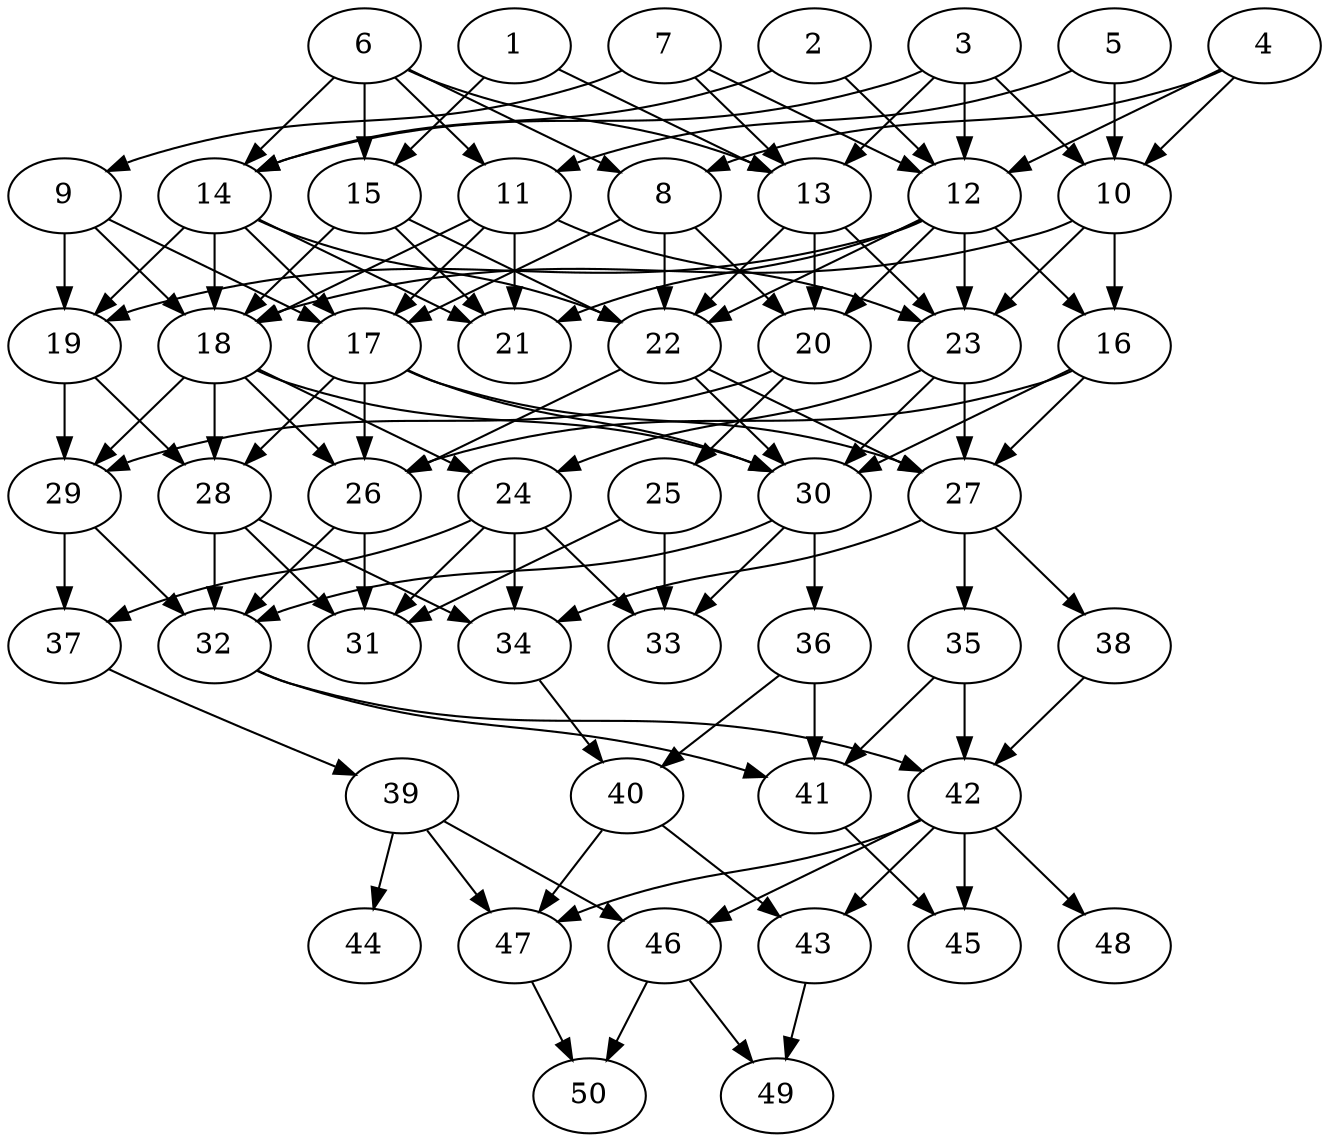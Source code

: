 // DAG automatically generated by daggen at Thu Oct  3 14:07:58 2019
// ./daggen --dot -n 50 --ccr 0.4 --fat 0.5 --regular 0.5 --density 0.6 --mindata 5242880 --maxdata 52428800 
digraph G {
  1 [size="111582720", alpha="0.06", expect_size="44633088"] 
  1 -> 13 [size ="44633088"]
  1 -> 15 [size ="44633088"]
  2 [size="84766720", alpha="0.10", expect_size="33906688"] 
  2 -> 12 [size ="33906688"]
  2 -> 14 [size ="33906688"]
  3 [size="57740800", alpha="0.19", expect_size="23096320"] 
  3 -> 10 [size ="23096320"]
  3 -> 12 [size ="23096320"]
  3 -> 13 [size ="23096320"]
  3 -> 14 [size ="23096320"]
  4 [size="20462080", alpha="0.19", expect_size="8184832"] 
  4 -> 8 [size ="8184832"]
  4 -> 10 [size ="8184832"]
  4 -> 12 [size ="8184832"]
  5 [size="122816000", alpha="0.07", expect_size="49126400"] 
  5 -> 10 [size ="49126400"]
  5 -> 11 [size ="49126400"]
  6 [size="37358080", alpha="0.13", expect_size="14943232"] 
  6 -> 8 [size ="14943232"]
  6 -> 11 [size ="14943232"]
  6 -> 13 [size ="14943232"]
  6 -> 14 [size ="14943232"]
  6 -> 15 [size ="14943232"]
  7 [size="13847040", alpha="0.00", expect_size="5538816"] 
  7 -> 9 [size ="5538816"]
  7 -> 12 [size ="5538816"]
  7 -> 13 [size ="5538816"]
  8 [size="83215360", alpha="0.11", expect_size="33286144"] 
  8 -> 17 [size ="33286144"]
  8 -> 20 [size ="33286144"]
  8 -> 22 [size ="33286144"]
  9 [size="56117760", alpha="0.02", expect_size="22447104"] 
  9 -> 17 [size ="22447104"]
  9 -> 18 [size ="22447104"]
  9 -> 19 [size ="22447104"]
  10 [size="26165760", alpha="0.10", expect_size="10466304"] 
  10 -> 16 [size ="10466304"]
  10 -> 18 [size ="10466304"]
  10 -> 23 [size ="10466304"]
  11 [size="83929600", alpha="0.06", expect_size="33571840"] 
  11 -> 17 [size ="33571840"]
  11 -> 18 [size ="33571840"]
  11 -> 21 [size ="33571840"]
  11 -> 23 [size ="33571840"]
  12 [size="116784640", alpha="0.04", expect_size="46713856"] 
  12 -> 16 [size ="46713856"]
  12 -> 19 [size ="46713856"]
  12 -> 20 [size ="46713856"]
  12 -> 21 [size ="46713856"]
  12 -> 22 [size ="46713856"]
  12 -> 23 [size ="46713856"]
  13 [size="59768320", alpha="0.14", expect_size="23907328"] 
  13 -> 20 [size ="23907328"]
  13 -> 22 [size ="23907328"]
  13 -> 23 [size ="23907328"]
  14 [size="54423040", alpha="0.06", expect_size="21769216"] 
  14 -> 17 [size ="21769216"]
  14 -> 18 [size ="21769216"]
  14 -> 19 [size ="21769216"]
  14 -> 21 [size ="21769216"]
  14 -> 22 [size ="21769216"]
  15 [size="49689600", alpha="0.12", expect_size="19875840"] 
  15 -> 18 [size ="19875840"]
  15 -> 21 [size ="19875840"]
  15 -> 22 [size ="19875840"]
  16 [size="92362240", alpha="0.18", expect_size="36944896"] 
  16 -> 26 [size ="36944896"]
  16 -> 27 [size ="36944896"]
  16 -> 30 [size ="36944896"]
  17 [size="49556480", alpha="0.00", expect_size="19822592"] 
  17 -> 26 [size ="19822592"]
  17 -> 27 [size ="19822592"]
  17 -> 28 [size ="19822592"]
  17 -> 30 [size ="19822592"]
  18 [size="52231680", alpha="0.09", expect_size="20892672"] 
  18 -> 24 [size ="20892672"]
  18 -> 26 [size ="20892672"]
  18 -> 28 [size ="20892672"]
  18 -> 29 [size ="20892672"]
  18 -> 30 [size ="20892672"]
  19 [size="115909120", alpha="0.13", expect_size="46363648"] 
  19 -> 28 [size ="46363648"]
  19 -> 29 [size ="46363648"]
  20 [size="126620160", alpha="0.19", expect_size="50648064"] 
  20 -> 25 [size ="50648064"]
  20 -> 29 [size ="50648064"]
  21 [size="68864000", alpha="0.02", expect_size="27545600"] 
  22 [size="105771520", alpha="0.16", expect_size="42308608"] 
  22 -> 26 [size ="42308608"]
  22 -> 27 [size ="42308608"]
  22 -> 30 [size ="42308608"]
  23 [size="129415680", alpha="0.19", expect_size="51766272"] 
  23 -> 24 [size ="51766272"]
  23 -> 27 [size ="51766272"]
  23 -> 30 [size ="51766272"]
  24 [size="93527040", alpha="0.02", expect_size="37410816"] 
  24 -> 31 [size ="37410816"]
  24 -> 33 [size ="37410816"]
  24 -> 34 [size ="37410816"]
  24 -> 37 [size ="37410816"]
  25 [size="126881280", alpha="0.04", expect_size="50752512"] 
  25 -> 31 [size ="50752512"]
  25 -> 33 [size ="50752512"]
  26 [size="78617600", alpha="0.11", expect_size="31447040"] 
  26 -> 31 [size ="31447040"]
  26 -> 32 [size ="31447040"]
  27 [size="64640000", alpha="0.17", expect_size="25856000"] 
  27 -> 34 [size ="25856000"]
  27 -> 35 [size ="25856000"]
  27 -> 38 [size ="25856000"]
  28 [size="66053120", alpha="0.16", expect_size="26421248"] 
  28 -> 31 [size ="26421248"]
  28 -> 32 [size ="26421248"]
  28 -> 34 [size ="26421248"]
  29 [size="119208960", alpha="0.01", expect_size="47683584"] 
  29 -> 32 [size ="47683584"]
  29 -> 37 [size ="47683584"]
  30 [size="78351360", alpha="0.09", expect_size="31340544"] 
  30 -> 32 [size ="31340544"]
  30 -> 33 [size ="31340544"]
  30 -> 36 [size ="31340544"]
  31 [size="72437760", alpha="0.09", expect_size="28975104"] 
  32 [size="81984000", alpha="0.06", expect_size="32793600"] 
  32 -> 41 [size ="32793600"]
  32 -> 42 [size ="32793600"]
  33 [size="60684800", alpha="0.11", expect_size="24273920"] 
  34 [size="53176320", alpha="0.04", expect_size="21270528"] 
  34 -> 40 [size ="21270528"]
  35 [size="66810880", alpha="0.02", expect_size="26724352"] 
  35 -> 41 [size ="26724352"]
  35 -> 42 [size ="26724352"]
  36 [size="93337600", alpha="0.14", expect_size="37335040"] 
  36 -> 40 [size ="37335040"]
  36 -> 41 [size ="37335040"]
  37 [size="39042560", alpha="0.12", expect_size="15617024"] 
  37 -> 39 [size ="15617024"]
  38 [size="22632960", alpha="0.17", expect_size="9053184"] 
  38 -> 42 [size ="9053184"]
  39 [size="114214400", alpha="0.19", expect_size="45685760"] 
  39 -> 44 [size ="45685760"]
  39 -> 46 [size ="45685760"]
  39 -> 47 [size ="45685760"]
  40 [size="120870400", alpha="0.01", expect_size="48348160"] 
  40 -> 43 [size ="48348160"]
  40 -> 47 [size ="48348160"]
  41 [size="55662080", alpha="0.12", expect_size="22264832"] 
  41 -> 45 [size ="22264832"]
  42 [size="107376640", alpha="0.18", expect_size="42950656"] 
  42 -> 43 [size ="42950656"]
  42 -> 45 [size ="42950656"]
  42 -> 46 [size ="42950656"]
  42 -> 47 [size ="42950656"]
  42 -> 48 [size ="42950656"]
  43 [size="25797120", alpha="0.05", expect_size="10318848"] 
  43 -> 49 [size ="10318848"]
  44 [size="93516800", alpha="0.05", expect_size="37406720"] 
  45 [size="115921920", alpha="0.04", expect_size="46368768"] 
  46 [size="129597440", alpha="0.14", expect_size="51838976"] 
  46 -> 49 [size ="51838976"]
  46 -> 50 [size ="51838976"]
  47 [size="95831040", alpha="0.13", expect_size="38332416"] 
  47 -> 50 [size ="38332416"]
  48 [size="51077120", alpha="0.01", expect_size="20430848"] 
  49 [size="34457600", alpha="0.07", expect_size="13783040"] 
  50 [size="30814720", alpha="0.05", expect_size="12325888"] 
}
